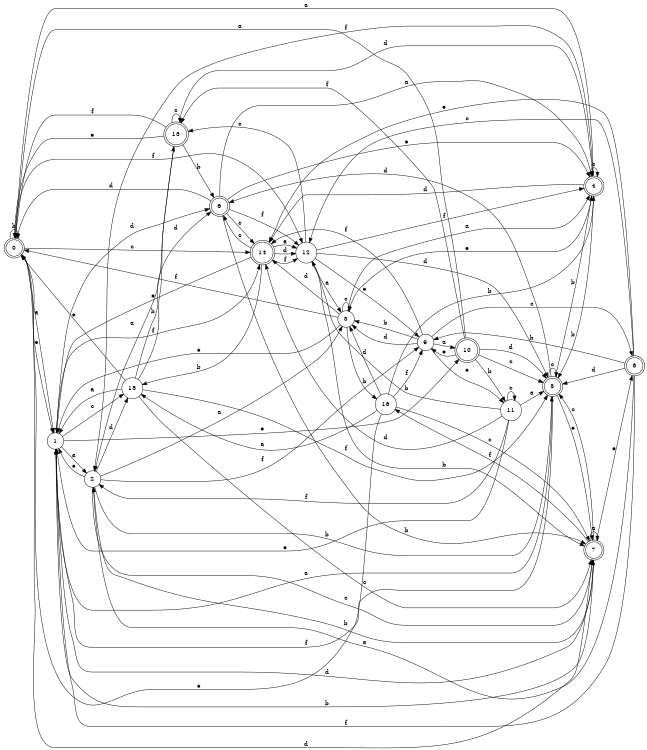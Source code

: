 digraph n14_9 {
__start0 [label="" shape="none"];

rankdir=LR;
size="8,5";

s0 [style="rounded,filled", color="black", fillcolor="white" shape="doublecircle", label="0"];
s1 [style="filled", color="black", fillcolor="white" shape="circle", label="1"];
s2 [style="filled", color="black", fillcolor="white" shape="circle", label="2"];
s3 [style="filled", color="black", fillcolor="white" shape="circle", label="3"];
s4 [style="rounded,filled", color="black", fillcolor="white" shape="doublecircle", label="4"];
s5 [style="rounded,filled", color="black", fillcolor="white" shape="doublecircle", label="5"];
s6 [style="rounded,filled", color="black", fillcolor="white" shape="doublecircle", label="6"];
s7 [style="rounded,filled", color="black", fillcolor="white" shape="doublecircle", label="7"];
s8 [style="rounded,filled", color="black", fillcolor="white" shape="doublecircle", label="8"];
s9 [style="filled", color="black", fillcolor="white" shape="circle", label="9"];
s10 [style="rounded,filled", color="black", fillcolor="white" shape="doublecircle", label="10"];
s11 [style="filled", color="black", fillcolor="white" shape="circle", label="11"];
s12 [style="filled", color="black", fillcolor="white" shape="circle", label="12"];
s13 [style="rounded,filled", color="black", fillcolor="white" shape="doublecircle", label="13"];
s14 [style="rounded,filled", color="black", fillcolor="white" shape="doublecircle", label="14"];
s15 [style="filled", color="black", fillcolor="white" shape="circle", label="15"];
s16 [style="filled", color="black", fillcolor="white" shape="circle", label="16"];
s0 -> s1 [label="a"];
s0 -> s0 [label="b"];
s0 -> s14 [label="c"];
s0 -> s7 [label="d"];
s0 -> s1 [label="e"];
s0 -> s12 [label="f"];
s1 -> s2 [label="a"];
s1 -> s7 [label="b"];
s1 -> s15 [label="c"];
s1 -> s6 [label="d"];
s1 -> s10 [label="e"];
s1 -> s14 [label="f"];
s2 -> s3 [label="a"];
s2 -> s5 [label="b"];
s2 -> s7 [label="c"];
s2 -> s15 [label="d"];
s2 -> s1 [label="e"];
s2 -> s9 [label="f"];
s3 -> s4 [label="a"];
s3 -> s16 [label="b"];
s3 -> s3 [label="c"];
s3 -> s14 [label="d"];
s3 -> s1 [label="e"];
s3 -> s0 [label="f"];
s4 -> s0 [label="a"];
s4 -> s5 [label="b"];
s4 -> s4 [label="c"];
s4 -> s14 [label="d"];
s4 -> s3 [label="e"];
s4 -> s2 [label="f"];
s5 -> s1 [label="a"];
s5 -> s4 [label="b"];
s5 -> s5 [label="c"];
s5 -> s6 [label="d"];
s5 -> s7 [label="e"];
s5 -> s1 [label="f"];
s6 -> s4 [label="a"];
s6 -> s7 [label="b"];
s6 -> s14 [label="c"];
s6 -> s0 [label="d"];
s6 -> s4 [label="e"];
s6 -> s12 [label="f"];
s7 -> s7 [label="a"];
s7 -> s2 [label="b"];
s7 -> s5 [label="c"];
s7 -> s1 [label="d"];
s7 -> s8 [label="e"];
s7 -> s16 [label="f"];
s8 -> s2 [label="a"];
s8 -> s9 [label="b"];
s8 -> s12 [label="c"];
s8 -> s5 [label="d"];
s8 -> s14 [label="e"];
s8 -> s1 [label="f"];
s9 -> s10 [label="a"];
s9 -> s3 [label="b"];
s9 -> s8 [label="c"];
s9 -> s3 [label="d"];
s9 -> s11 [label="e"];
s9 -> s14 [label="f"];
s10 -> s0 [label="a"];
s10 -> s11 [label="b"];
s10 -> s5 [label="c"];
s10 -> s5 [label="d"];
s10 -> s9 [label="e"];
s10 -> s13 [label="f"];
s11 -> s5 [label="a"];
s11 -> s12 [label="b"];
s11 -> s11 [label="c"];
s11 -> s14 [label="d"];
s11 -> s1 [label="e"];
s11 -> s2 [label="f"];
s12 -> s3 [label="a"];
s12 -> s7 [label="b"];
s12 -> s13 [label="c"];
s12 -> s5 [label="d"];
s12 -> s9 [label="e"];
s12 -> s4 [label="f"];
s13 -> s2 [label="a"];
s13 -> s6 [label="b"];
s13 -> s13 [label="c"];
s13 -> s4 [label="d"];
s13 -> s0 [label="e"];
s13 -> s0 [label="f"];
s14 -> s12 [label="a"];
s14 -> s15 [label="b"];
s14 -> s6 [label="c"];
s14 -> s12 [label="d"];
s14 -> s1 [label="e"];
s14 -> s12 [label="f"];
s15 -> s1 [label="a"];
s15 -> s13 [label="b"];
s15 -> s7 [label="c"];
s15 -> s6 [label="d"];
s15 -> s0 [label="e"];
s15 -> s5 [label="f"];
s16 -> s15 [label="a"];
s16 -> s4 [label="b"];
s16 -> s7 [label="c"];
s16 -> s3 [label="d"];
s16 -> s0 [label="e"];
s16 -> s9 [label="f"];

}